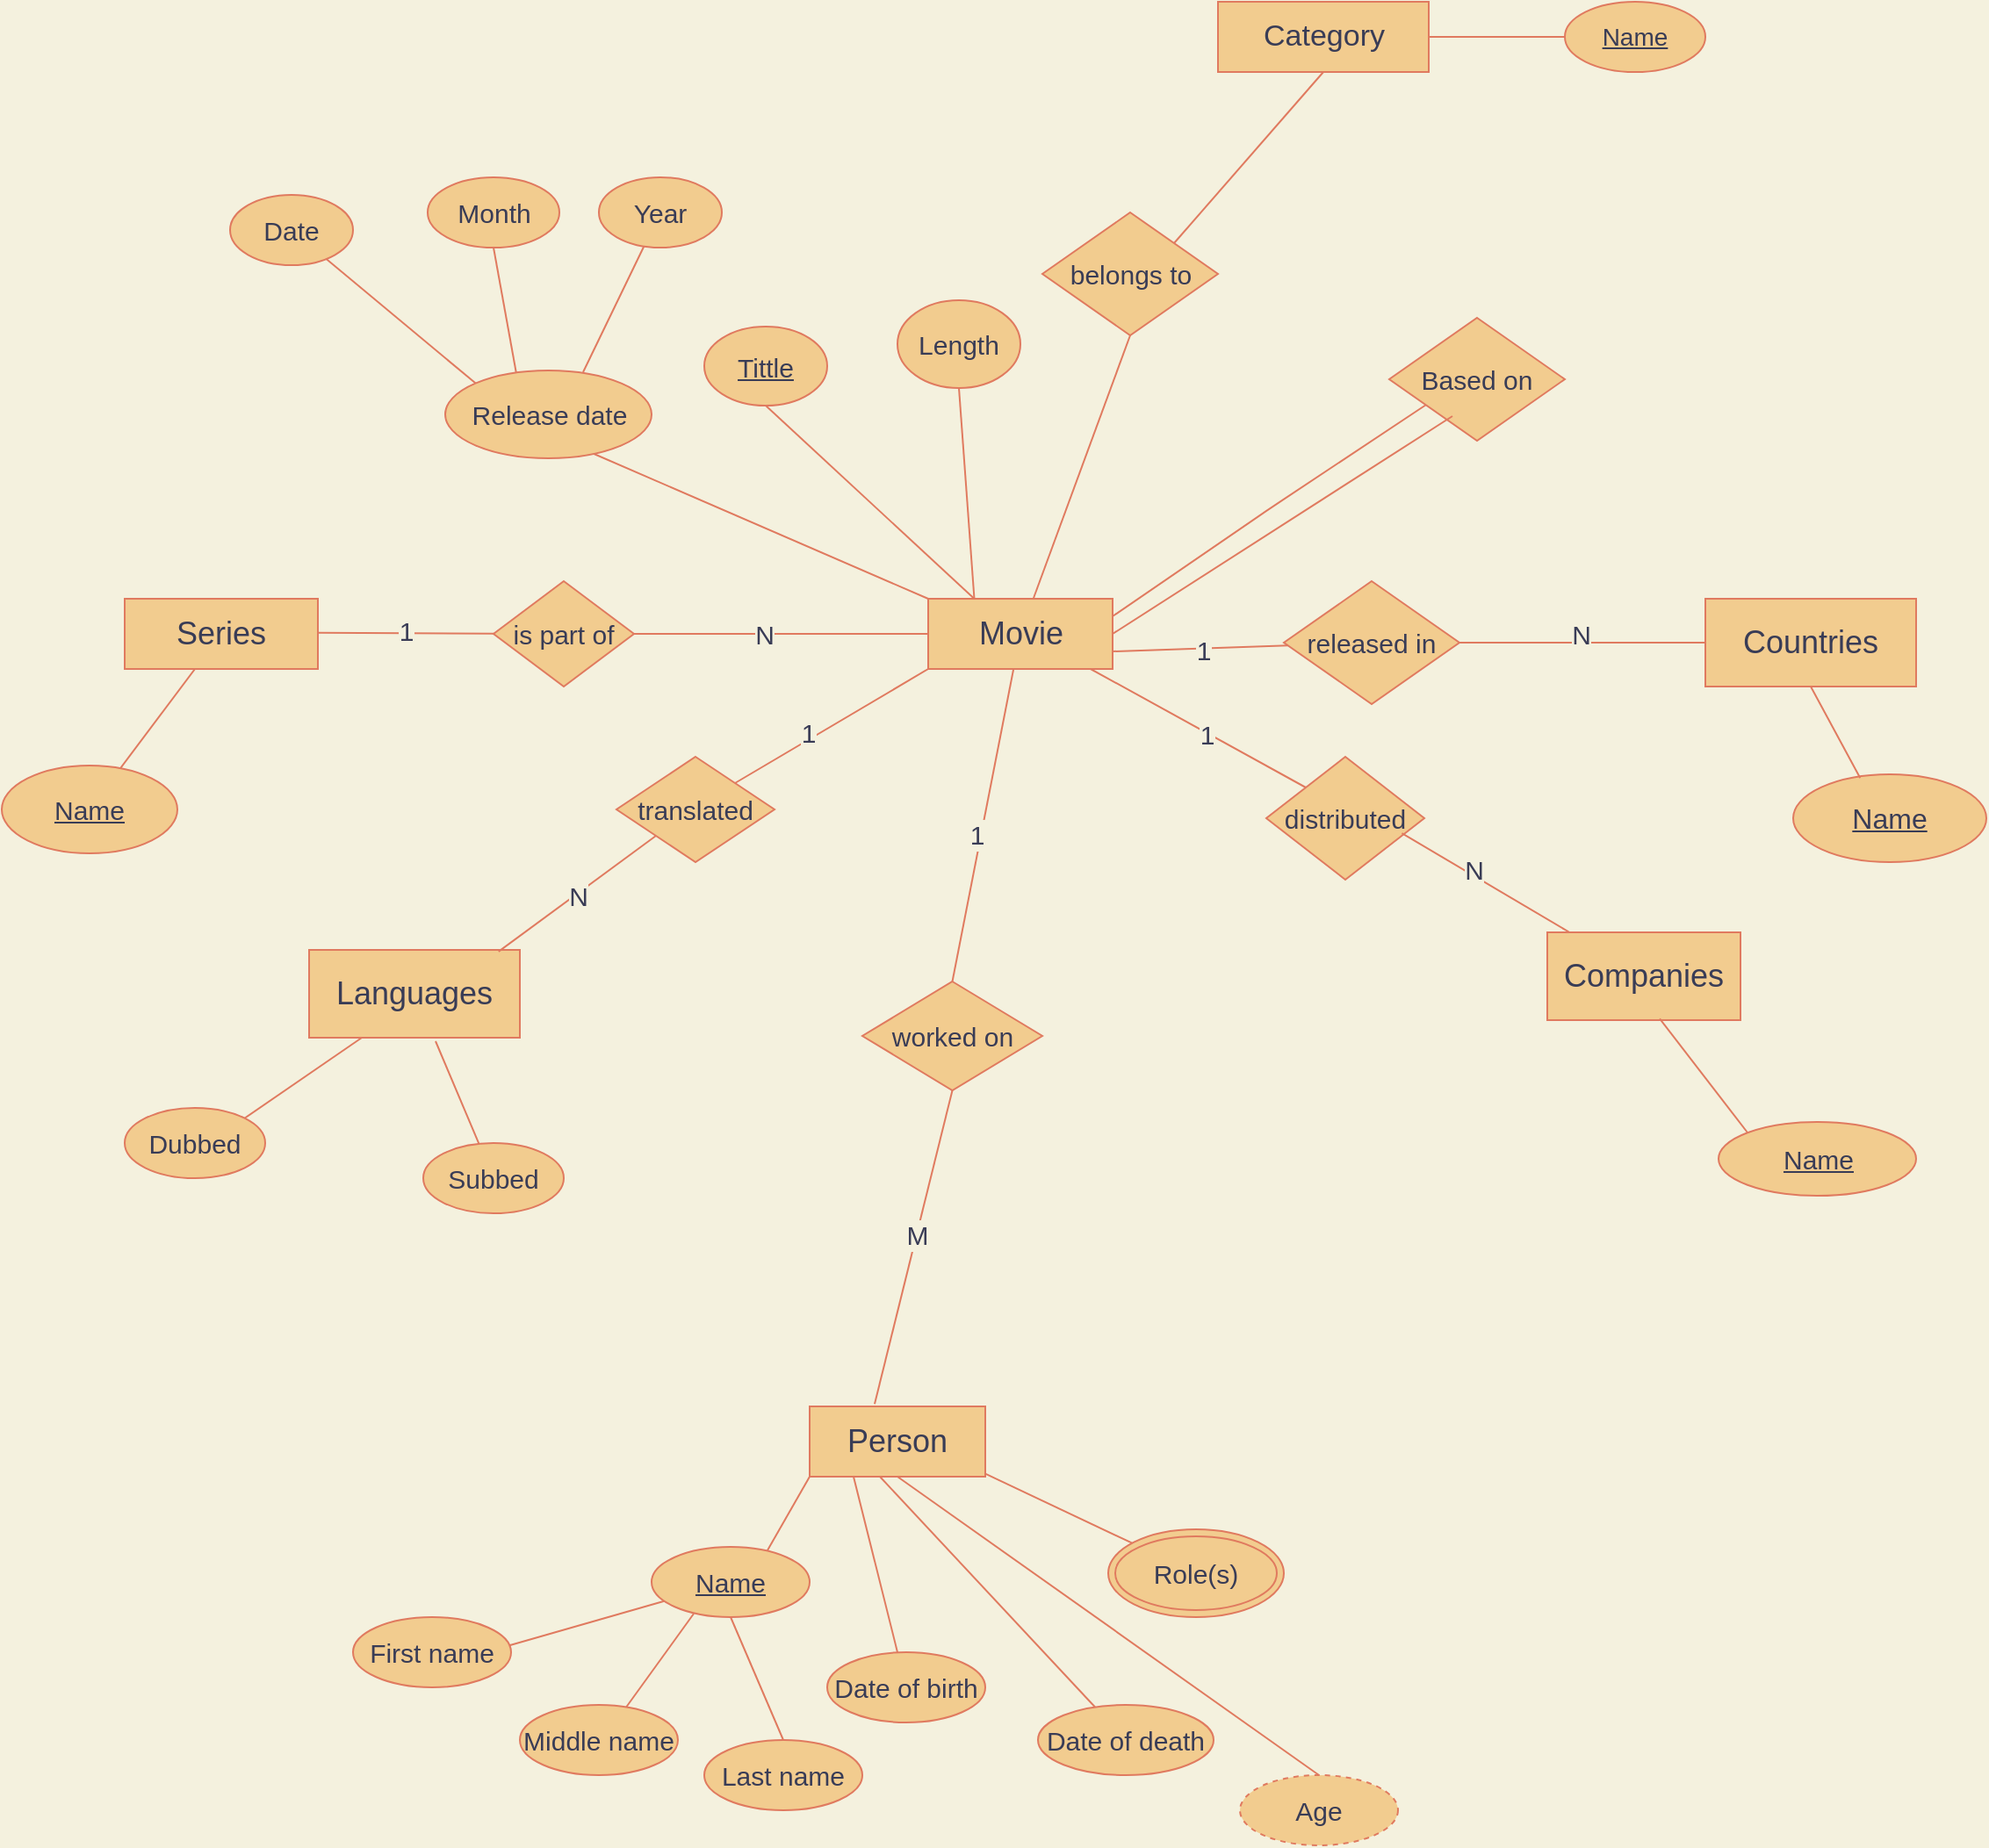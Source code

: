 <mxfile version="13.7.7" type="github">
  <diagram id="R2lEEEUBdFMjLlhIrx00" name="Page-1">
    <mxGraphModel dx="1776" dy="1616" grid="1" gridSize="10" guides="1" tooltips="1" connect="1" arrows="0" fold="1" page="1" pageScale="1" pageWidth="850" pageHeight="1100" background="#F4F1DE" math="0" shadow="0" extFonts="Permanent Marker^https://fonts.googleapis.com/css?family=Permanent+Marker">
      <root>
        <mxCell id="0" />
        <mxCell id="1" parent="0" />
        <mxCell id="QT8byqksIuODXXpdPn-B-1" value="&lt;font style=&quot;font-size: 18px&quot;&gt;Movie&lt;/font&gt;" style="rounded=0;whiteSpace=wrap;html=1;fillColor=#F2CC8F;strokeColor=#E07A5F;fontColor=#393C56;" parent="1" vertex="1">
          <mxGeometry x="407.5" y="210" width="105" height="40" as="geometry" />
        </mxCell>
        <mxCell id="sR3rpR7EwdKjjfOCHWL--3" value="" style="edgeStyle=none;orthogonalLoop=1;jettySize=auto;html=1;endArrow=none;fillColor=#F2CC8F;fontSize=15;fontColor=#393C56;strokeColor=#E07A5F;labelBackgroundColor=#F4F1DE;" parent="1" source="QT8byqksIuODXXpdPn-B-3" target="sR3rpR7EwdKjjfOCHWL--2" edge="1">
          <mxGeometry relative="1" as="geometry" />
        </mxCell>
        <mxCell id="QT8byqksIuODXXpdPn-B-3" value="&lt;font style=&quot;font-size: 18px&quot;&gt;Series&lt;/font&gt;" style="rounded=0;whiteSpace=wrap;html=1;fontSize=18;fillColor=#F2CC8F;strokeColor=#E07A5F;fontColor=#393C56;" parent="1" vertex="1">
          <mxGeometry x="-50" y="210" width="110" height="40" as="geometry" />
        </mxCell>
        <mxCell id="QT8byqksIuODXXpdPn-B-4" value="&lt;font style=&quot;font-size: 18px&quot;&gt;Languages&lt;/font&gt;" style="rounded=0;whiteSpace=wrap;html=1;fillColor=#F2CC8F;strokeColor=#E07A5F;fontColor=#393C56;" parent="1" vertex="1">
          <mxGeometry x="55" y="410" width="120" height="50" as="geometry" />
        </mxCell>
        <mxCell id="QT8byqksIuODXXpdPn-B-5" value="&lt;font style=&quot;font-size: 18px&quot;&gt;Companies&lt;/font&gt;" style="rounded=0;whiteSpace=wrap;html=1;sketch=0;strokeColor=#E07A5F;fillColor=#F2CC8F;fontColor=#393C56;" parent="1" vertex="1">
          <mxGeometry x="760" y="400" width="110" height="50" as="geometry" />
        </mxCell>
        <mxCell id="QT8byqksIuODXXpdPn-B-6" value="&lt;font style=&quot;font-size: 18px&quot;&gt;Countries&lt;/font&gt;" style="rounded=0;whiteSpace=wrap;html=1;sketch=0;strokeColor=#E07A5F;fillColor=#F2CC8F;fontColor=#393C56;" parent="1" vertex="1">
          <mxGeometry x="850" y="210" width="120" height="50" as="geometry" />
        </mxCell>
        <mxCell id="QT8byqksIuODXXpdPn-B-7" value="&lt;u&gt;&lt;font style=&quot;font-size: 16px&quot;&gt;Name&lt;/font&gt;&lt;/u&gt;" style="ellipse;whiteSpace=wrap;html=1;rounded=0;fontColor=#393C56;strokeColor=#E07A5F;fillColor=#F2CC8F;sketch=0;" parent="1" vertex="1">
          <mxGeometry x="900" y="310" width="110" height="50" as="geometry" />
        </mxCell>
        <mxCell id="QT8byqksIuODXXpdPn-B-9" value="&lt;font style=&quot;font-size: 15px&quot;&gt;&lt;u&gt;Name&lt;/u&gt;&lt;/font&gt;" style="ellipse;whiteSpace=wrap;html=1;rounded=0;fontColor=#393C56;strokeColor=#E07A5F;fillColor=#F2CC8F;sketch=0;" parent="1" vertex="1">
          <mxGeometry x="857.5" y="508" width="112.5" height="42" as="geometry" />
        </mxCell>
        <mxCell id="QT8byqksIuODXXpdPn-B-11" value="Dubbed" style="ellipse;whiteSpace=wrap;html=1;rounded=0;fontColor=#393C56;strokeColor=#E07A5F;fillColor=#F2CC8F;fontSize=15;" parent="1" vertex="1">
          <mxGeometry x="-50" y="500" width="80" height="40" as="geometry" />
        </mxCell>
        <mxCell id="sR3rpR7EwdKjjfOCHWL--2" value="&lt;font style=&quot;font-size: 15px&quot;&gt;&lt;u&gt;Name&lt;/u&gt;&lt;/font&gt;" style="ellipse;whiteSpace=wrap;html=1;rounded=0;fontSize=18;fontColor=#393C56;strokeColor=#E07A5F;fillColor=#F2CC8F;" parent="1" vertex="1">
          <mxGeometry x="-120" y="305" width="100" height="50" as="geometry" />
        </mxCell>
        <mxCell id="sR3rpR7EwdKjjfOCHWL--5" value="Date" style="ellipse;whiteSpace=wrap;html=1;rounded=0;sketch=0;strokeColor=#E07A5F;fillColor=#F2CC8F;fontSize=15;fontColor=#393C56;" parent="1" vertex="1">
          <mxGeometry x="10" y="-20" width="70" height="40" as="geometry" />
        </mxCell>
        <mxCell id="sR3rpR7EwdKjjfOCHWL--6" value="Month" style="ellipse;whiteSpace=wrap;html=1;rounded=0;sketch=0;strokeColor=#E07A5F;fillColor=#F2CC8F;fontSize=15;fontColor=#393C56;" parent="1" vertex="1">
          <mxGeometry x="122.5" y="-30" width="75" height="40" as="geometry" />
        </mxCell>
        <mxCell id="sR3rpR7EwdKjjfOCHWL--7" value="Year" style="ellipse;whiteSpace=wrap;html=1;rounded=0;sketch=0;strokeColor=#E07A5F;fillColor=#F2CC8F;fontSize=15;fontColor=#393C56;" parent="1" vertex="1">
          <mxGeometry x="220" y="-30" width="70" height="40" as="geometry" />
        </mxCell>
        <mxCell id="sR3rpR7EwdKjjfOCHWL--8" value="" style="endArrow=none;html=1;strokeColor=#E07A5F;fillColor=#F2CC8F;fontSize=15;fontColor=#393C56;exitX=0;exitY=0;exitDx=0;exitDy=0;labelBackgroundColor=#F4F1DE;" parent="1" source="wtTgHH45fZ3VZKDiv14y-7" target="sR3rpR7EwdKjjfOCHWL--5" edge="1">
          <mxGeometry width="50" height="50" relative="1" as="geometry">
            <mxPoint x="89.96" y="69" as="sourcePoint" />
            <mxPoint x="130" y="60" as="targetPoint" />
          </mxGeometry>
        </mxCell>
        <mxCell id="sR3rpR7EwdKjjfOCHWL--9" value="" style="endArrow=none;html=1;strokeColor=#E07A5F;fillColor=#F2CC8F;fontSize=15;fontColor=#393C56;exitX=0.345;exitY=0.04;exitDx=0;exitDy=0;entryX=0.5;entryY=1;entryDx=0;entryDy=0;labelBackgroundColor=#F4F1DE;exitPerimeter=0;" parent="1" source="wtTgHH45fZ3VZKDiv14y-7" target="sR3rpR7EwdKjjfOCHWL--6" edge="1">
          <mxGeometry width="50" height="50" relative="1" as="geometry">
            <mxPoint x="130" y="70" as="sourcePoint" />
            <mxPoint x="170" y="60" as="targetPoint" />
          </mxGeometry>
        </mxCell>
        <mxCell id="sR3rpR7EwdKjjfOCHWL--10" value="" style="endArrow=none;html=1;strokeColor=#E07A5F;fillColor=#F2CC8F;fontSize=15;fontColor=#393C56;exitX=0.668;exitY=0.02;exitDx=0;exitDy=0;exitPerimeter=0;labelBackgroundColor=#F4F1DE;" parent="1" target="sR3rpR7EwdKjjfOCHWL--7" edge="1" source="wtTgHH45fZ3VZKDiv14y-7">
          <mxGeometry width="50" height="50" relative="1" as="geometry">
            <mxPoint x="186.03" y="69" as="sourcePoint" />
            <mxPoint x="250" y="60" as="targetPoint" />
          </mxGeometry>
        </mxCell>
        <mxCell id="sR3rpR7EwdKjjfOCHWL--12" value="&lt;u&gt;Tittle&lt;/u&gt;" style="ellipse;whiteSpace=wrap;html=1;rounded=0;sketch=0;strokeColor=#E07A5F;fillColor=#F2CC8F;fontSize=15;fontColor=#393C56;" parent="1" vertex="1">
          <mxGeometry x="280" y="55" width="70" height="45" as="geometry" />
        </mxCell>
        <mxCell id="sR3rpR7EwdKjjfOCHWL--13" value="Length" style="ellipse;whiteSpace=wrap;html=1;rounded=0;sketch=0;strokeColor=#E07A5F;fillColor=#F2CC8F;fontSize=15;fontColor=#393C56;" parent="1" vertex="1">
          <mxGeometry x="390" y="40" width="70" height="50" as="geometry" />
        </mxCell>
        <mxCell id="sR3rpR7EwdKjjfOCHWL--14" value="" style="endArrow=none;html=1;strokeColor=#E07A5F;fillColor=#F2CC8F;fontSize=15;fontColor=#393C56;entryX=0.5;entryY=1;entryDx=0;entryDy=0;labelBackgroundColor=#F4F1DE;exitX=0.25;exitY=0;exitDx=0;exitDy=0;" parent="1" target="sR3rpR7EwdKjjfOCHWL--13" edge="1" source="QT8byqksIuODXXpdPn-B-1">
          <mxGeometry width="50" height="50" relative="1" as="geometry">
            <mxPoint x="480" y="210" as="sourcePoint" />
            <mxPoint x="500" y="190" as="targetPoint" />
          </mxGeometry>
        </mxCell>
        <mxCell id="sR3rpR7EwdKjjfOCHWL--15" value="" style="endArrow=none;html=1;strokeColor=#E07A5F;fillColor=#F2CC8F;fontSize=15;fontColor=#393C56;labelBackgroundColor=#F4F1DE;entryX=0.5;entryY=1;entryDx=0;entryDy=0;" parent="1" source="QT8byqksIuODXXpdPn-B-1" target="wtTgHH45fZ3VZKDiv14y-3" edge="1">
          <mxGeometry width="50" height="50" relative="1" as="geometry">
            <mxPoint x="400" y="220" as="sourcePoint" />
            <mxPoint x="468.31" y="68.732" as="targetPoint" />
            <Array as="points" />
          </mxGeometry>
        </mxCell>
        <mxCell id="sR3rpR7EwdKjjfOCHWL--16" value="" style="endArrow=none;html=1;strokeColor=#E07A5F;fillColor=#F2CC8F;fontSize=15;fontColor=#393C56;exitX=0.5;exitY=1;exitDx=0;exitDy=0;entryX=0.25;entryY=0;entryDx=0;entryDy=0;labelBackgroundColor=#F4F1DE;" parent="1" source="sR3rpR7EwdKjjfOCHWL--12" target="QT8byqksIuODXXpdPn-B-1" edge="1">
          <mxGeometry width="50" height="50" relative="1" as="geometry">
            <mxPoint x="370" y="170" as="sourcePoint" />
            <mxPoint x="400" y="210" as="targetPoint" />
          </mxGeometry>
        </mxCell>
        <mxCell id="sR3rpR7EwdKjjfOCHWL--18" value="" style="endArrow=none;html=1;strokeColor=#E07A5F;fillColor=#F2CC8F;fontSize=15;fontColor=#393C56;exitX=1;exitY=0;exitDx=0;exitDy=0;entryX=0.25;entryY=1;entryDx=0;entryDy=0;labelBackgroundColor=#F4F1DE;" parent="1" source="QT8byqksIuODXXpdPn-B-11" target="QT8byqksIuODXXpdPn-B-4" edge="1">
          <mxGeometry width="50" height="50" relative="1" as="geometry">
            <mxPoint x="70" y="490" as="sourcePoint" />
            <mxPoint x="120" y="440" as="targetPoint" />
          </mxGeometry>
        </mxCell>
        <mxCell id="sR3rpR7EwdKjjfOCHWL--19" value="" style="endArrow=none;html=1;strokeColor=#E07A5F;fillColor=#F2CC8F;fontSize=15;fontColor=#393C56;entryX=0;entryY=0;entryDx=0;entryDy=0;exitX=0.582;exitY=0.984;exitDx=0;exitDy=0;exitPerimeter=0;labelBackgroundColor=#F4F1DE;" parent="1" source="QT8byqksIuODXXpdPn-B-5" target="QT8byqksIuODXXpdPn-B-9" edge="1">
          <mxGeometry width="50" height="50" relative="1" as="geometry">
            <mxPoint x="626" y="460" as="sourcePoint" />
            <mxPoint x="635" y="510" as="targetPoint" />
          </mxGeometry>
        </mxCell>
        <mxCell id="sR3rpR7EwdKjjfOCHWL--20" value="" style="endArrow=none;html=1;strokeColor=#E07A5F;fillColor=#F2CC8F;fontSize=15;fontColor=#393C56;exitX=0.347;exitY=0.042;exitDx=0;exitDy=0;exitPerimeter=0;labelBackgroundColor=#F4F1DE;entryX=0.5;entryY=1;entryDx=0;entryDy=0;" parent="1" source="QT8byqksIuODXXpdPn-B-7" target="QT8byqksIuODXXpdPn-B-6" edge="1">
          <mxGeometry width="50" height="50" relative="1" as="geometry">
            <mxPoint x="890" y="310" as="sourcePoint" />
            <mxPoint x="890" y="250" as="targetPoint" />
          </mxGeometry>
        </mxCell>
        <mxCell id="sR3rpR7EwdKjjfOCHWL--21" value="&lt;font style=&quot;font-size: 18px&quot;&gt;Person&lt;/font&gt;" style="rounded=0;whiteSpace=wrap;html=1;sketch=0;strokeColor=#E07A5F;fillColor=#F2CC8F;fontSize=15;fontColor=#393C56;" parent="1" vertex="1">
          <mxGeometry x="340" y="670" width="100" height="40" as="geometry" />
        </mxCell>
        <mxCell id="sR3rpR7EwdKjjfOCHWL--22" value="" style="endArrow=none;html=1;strokeColor=#E07A5F;fillColor=#F2CC8F;fontSize=15;fontColor=#393C56;entryX=0;entryY=1;entryDx=0;entryDy=0;exitX=0.733;exitY=0.05;exitDx=0;exitDy=0;exitPerimeter=0;labelBackgroundColor=#F4F1DE;" parent="1" source="sR3rpR7EwdKjjfOCHWL--24" target="sR3rpR7EwdKjjfOCHWL--21" edge="1">
          <mxGeometry width="50" height="50" relative="1" as="geometry">
            <mxPoint x="304" y="499" as="sourcePoint" />
            <mxPoint x="346.718" y="493.282" as="targetPoint" />
          </mxGeometry>
        </mxCell>
        <mxCell id="sR3rpR7EwdKjjfOCHWL--24" value="&lt;u&gt;Name&lt;/u&gt;" style="ellipse;whiteSpace=wrap;html=1;rounded=0;sketch=0;strokeColor=#E07A5F;fillColor=#F2CC8F;fontSize=15;fontColor=#393C56;" parent="1" vertex="1">
          <mxGeometry x="250" y="750" width="90" height="40" as="geometry" />
        </mxCell>
        <mxCell id="sR3rpR7EwdKjjfOCHWL--25" value="" style="endArrow=none;html=1;strokeColor=#E07A5F;fillColor=#F2CC8F;fontSize=15;fontColor=#393C56;entryX=0.5;entryY=1;entryDx=0;entryDy=0;exitX=0.5;exitY=0;exitDx=0;exitDy=0;labelBackgroundColor=#F4F1DE;" parent="1" source="sR3rpR7EwdKjjfOCHWL--26" target="sR3rpR7EwdKjjfOCHWL--21" edge="1">
          <mxGeometry width="50" height="50" relative="1" as="geometry">
            <mxPoint x="390" y="510" as="sourcePoint" />
            <mxPoint x="385" y="470" as="targetPoint" />
          </mxGeometry>
        </mxCell>
        <mxCell id="sR3rpR7EwdKjjfOCHWL--26" value="Age" style="ellipse;whiteSpace=wrap;html=1;rounded=0;sketch=0;strokeColor=#E07A5F;fillColor=#F2CC8F;fontSize=15;fontColor=#393C56;dashed=1;" parent="1" vertex="1">
          <mxGeometry x="585" y="880" width="90" height="40" as="geometry" />
        </mxCell>
        <mxCell id="sR3rpR7EwdKjjfOCHWL--27" value="" style="endArrow=none;html=1;strokeColor=#E07A5F;fillColor=#F2CC8F;fontSize=15;fontColor=#393C56;entryX=0.25;entryY=1;entryDx=0;entryDy=0;labelBackgroundColor=#F4F1DE;" parent="1" source="sR3rpR7EwdKjjfOCHWL--39" edge="1">
          <mxGeometry width="50" height="50" relative="1" as="geometry">
            <mxPoint x="471.724" y="740.004" as="sourcePoint" />
            <mxPoint x="440" y="708.28" as="targetPoint" />
          </mxGeometry>
        </mxCell>
        <mxCell id="sR3rpR7EwdKjjfOCHWL--31" value="" style="edgeStyle=none;orthogonalLoop=1;jettySize=auto;html=1;endArrow=none;strokeColor=#E07A5F;fillColor=#F2CC8F;fontSize=15;fontColor=#393C56;labelBackgroundColor=#F4F1DE;entryX=0.25;entryY=1;entryDx=0;entryDy=0;" parent="1" source="sR3rpR7EwdKjjfOCHWL--30" target="sR3rpR7EwdKjjfOCHWL--21" edge="1">
          <mxGeometry relative="1" as="geometry">
            <mxPoint x="402" y="840" as="targetPoint" />
            <Array as="points" />
          </mxGeometry>
        </mxCell>
        <mxCell id="sR3rpR7EwdKjjfOCHWL--30" value="Date of birth" style="ellipse;whiteSpace=wrap;html=1;rounded=0;sketch=0;strokeColor=#E07A5F;fillColor=#F2CC8F;fontSize=15;fontColor=#393C56;" parent="1" vertex="1">
          <mxGeometry x="350" y="810" width="90" height="40" as="geometry" />
        </mxCell>
        <mxCell id="sR3rpR7EwdKjjfOCHWL--32" value="" style="endArrow=none;html=1;strokeColor=#E07A5F;fillColor=#F2CC8F;fontSize=15;fontColor=#393C56;labelBackgroundColor=#F4F1DE;" parent="1" source="sR3rpR7EwdKjjfOCHWL--33" edge="1">
          <mxGeometry width="50" height="50" relative="1" as="geometry">
            <mxPoint x="474" y="619" as="sourcePoint" />
            <mxPoint x="380" y="710" as="targetPoint" />
            <Array as="points" />
          </mxGeometry>
        </mxCell>
        <mxCell id="sR3rpR7EwdKjjfOCHWL--33" value="Date of death" style="ellipse;whiteSpace=wrap;html=1;rounded=0;sketch=0;strokeColor=#E07A5F;fillColor=#F2CC8F;fontSize=15;fontColor=#393C56;" parent="1" vertex="1">
          <mxGeometry x="470" y="840" width="100" height="40" as="geometry" />
        </mxCell>
        <mxCell id="sR3rpR7EwdKjjfOCHWL--37" value="" style="endArrow=none;html=1;strokeColor=#E07A5F;fillColor=#F2CC8F;fontSize=15;fontColor=#393C56;labelBackgroundColor=#F4F1DE;" parent="1" target="sR3rpR7EwdKjjfOCHWL--24" edge="1">
          <mxGeometry width="50" height="50" relative="1" as="geometry">
            <mxPoint x="159" y="809" as="sourcePoint" />
            <mxPoint x="230" y="770" as="targetPoint" />
          </mxGeometry>
        </mxCell>
        <mxCell id="sR3rpR7EwdKjjfOCHWL--38" value="First name" style="ellipse;whiteSpace=wrap;html=1;rounded=0;sketch=0;strokeColor=#E07A5F;fillColor=#F2CC8F;fontSize=15;fontColor=#393C56;" parent="1" vertex="1">
          <mxGeometry x="80" y="790" width="90" height="40" as="geometry" />
        </mxCell>
        <mxCell id="sR3rpR7EwdKjjfOCHWL--39" value="Role(s)" style="ellipse;shape=doubleEllipse;whiteSpace=wrap;html=1;rounded=0;sketch=0;strokeColor=#E07A5F;fillColor=#F2CC8F;fontSize=15;fontColor=#393C56;" parent="1" vertex="1">
          <mxGeometry x="510" y="740" width="100" height="50" as="geometry" />
        </mxCell>
        <mxCell id="sR3rpR7EwdKjjfOCHWL--40" value="" style="endArrow=none;html=1;strokeColor=#E07A5F;fillColor=#F2CC8F;fontSize=15;fontColor=#393C56;exitX=0.667;exitY=0.05;exitDx=0;exitDy=0;exitPerimeter=0;entryX=0.267;entryY=0.95;entryDx=0;entryDy=0;entryPerimeter=0;labelBackgroundColor=#F4F1DE;" parent="1" source="sR3rpR7EwdKjjfOCHWL--41" target="sR3rpR7EwdKjjfOCHWL--24" edge="1">
          <mxGeometry width="50" height="50" relative="1" as="geometry">
            <mxPoint x="214" y="610" as="sourcePoint" />
            <mxPoint x="280" y="800" as="targetPoint" />
          </mxGeometry>
        </mxCell>
        <mxCell id="sR3rpR7EwdKjjfOCHWL--41" value="Middle name" style="ellipse;whiteSpace=wrap;html=1;rounded=0;sketch=0;strokeColor=#E07A5F;fillColor=#F2CC8F;fontSize=15;fontColor=#393C56;" parent="1" vertex="1">
          <mxGeometry x="175" y="840" width="90" height="40" as="geometry" />
        </mxCell>
        <mxCell id="sR3rpR7EwdKjjfOCHWL--42" value="" style="endArrow=none;html=1;strokeColor=#E07A5F;fillColor=#F2CC8F;fontSize=15;fontColor=#393C56;entryX=0.5;entryY=1;entryDx=0;entryDy=0;exitX=0.5;exitY=0;exitDx=0;exitDy=0;labelBackgroundColor=#F4F1DE;" parent="1" source="sR3rpR7EwdKjjfOCHWL--43" target="sR3rpR7EwdKjjfOCHWL--24" edge="1">
          <mxGeometry width="50" height="50" relative="1" as="geometry">
            <mxPoint x="294" y="669" as="sourcePoint" />
            <mxPoint x="365" y="630" as="targetPoint" />
          </mxGeometry>
        </mxCell>
        <mxCell id="sR3rpR7EwdKjjfOCHWL--43" value="Last name" style="ellipse;whiteSpace=wrap;html=1;rounded=0;sketch=0;strokeColor=#E07A5F;fillColor=#F2CC8F;fontSize=15;fontColor=#393C56;" parent="1" vertex="1">
          <mxGeometry x="280" y="860" width="90" height="40" as="geometry" />
        </mxCell>
        <mxCell id="sR3rpR7EwdKjjfOCHWL--46" value="Subbed" style="ellipse;whiteSpace=wrap;html=1;rounded=0;fontColor=#393C56;strokeColor=#E07A5F;fillColor=#F2CC8F;fontSize=15;" parent="1" vertex="1">
          <mxGeometry x="120" y="520" width="80" height="40" as="geometry" />
        </mxCell>
        <mxCell id="sR3rpR7EwdKjjfOCHWL--47" value="" style="endArrow=none;html=1;strokeColor=#E07A5F;fillColor=#F2CC8F;fontSize=15;fontColor=#393C56;entryX=0.6;entryY=1.04;entryDx=0;entryDy=0;entryPerimeter=0;labelBackgroundColor=#F4F1DE;" parent="1" source="sR3rpR7EwdKjjfOCHWL--46" target="QT8byqksIuODXXpdPn-B-4" edge="1">
          <mxGeometry width="50" height="50" relative="1" as="geometry">
            <mxPoint x="155" y="490" as="sourcePoint" />
            <mxPoint x="205" y="440" as="targetPoint" />
          </mxGeometry>
        </mxCell>
        <mxCell id="sR3rpR7EwdKjjfOCHWL--48" value="released in" style="rhombus;whiteSpace=wrap;html=1;rounded=0;sketch=0;strokeColor=#E07A5F;fillColor=#F2CC8F;fontSize=15;fontColor=#393C56;" parent="1" vertex="1">
          <mxGeometry x="610" y="200" width="100" height="70" as="geometry" />
        </mxCell>
        <mxCell id="sR3rpR7EwdKjjfOCHWL--49" value="" style="endArrow=none;html=1;strokeColor=#E07A5F;fillColor=#F2CC8F;fontSize=15;fontColor=#393C56;exitX=1;exitY=0.75;exitDx=0;exitDy=0;labelBackgroundColor=#F4F1DE;" parent="1" source="QT8byqksIuODXXpdPn-B-1" target="sR3rpR7EwdKjjfOCHWL--48" edge="1">
          <mxGeometry width="50" height="50" relative="1" as="geometry">
            <mxPoint x="570" y="400" as="sourcePoint" />
            <mxPoint x="620" y="350" as="targetPoint" />
          </mxGeometry>
        </mxCell>
        <mxCell id="sR3rpR7EwdKjjfOCHWL--52" value="1" style="edgeLabel;html=1;align=center;verticalAlign=middle;resizable=0;points=[];fontSize=15;fontColor=#393C56;labelBackgroundColor=#F4F1DE;" parent="sR3rpR7EwdKjjfOCHWL--49" vertex="1" connectable="0">
          <mxGeometry x="0.017" relative="1" as="geometry">
            <mxPoint as="offset" />
          </mxGeometry>
        </mxCell>
        <mxCell id="sR3rpR7EwdKjjfOCHWL--51" value="" style="endArrow=none;html=1;strokeColor=#E07A5F;fillColor=#F2CC8F;fontSize=15;fontColor=#393C56;exitX=1;exitY=0.5;exitDx=0;exitDy=0;labelBackgroundColor=#F4F1DE;" parent="1" source="sR3rpR7EwdKjjfOCHWL--48" target="QT8byqksIuODXXpdPn-B-6" edge="1">
          <mxGeometry width="50" height="50" relative="1" as="geometry">
            <mxPoint x="710" y="241" as="sourcePoint" />
            <mxPoint x="740" y="310" as="targetPoint" />
          </mxGeometry>
        </mxCell>
        <mxCell id="sR3rpR7EwdKjjfOCHWL--53" value="N" style="edgeLabel;html=1;align=center;verticalAlign=middle;resizable=0;points=[];fontSize=15;fontColor=#393C56;labelBackgroundColor=#F4F1DE;" parent="sR3rpR7EwdKjjfOCHWL--51" vertex="1" connectable="0">
          <mxGeometry x="-0.021" y="5" relative="1" as="geometry">
            <mxPoint as="offset" />
          </mxGeometry>
        </mxCell>
        <mxCell id="sR3rpR7EwdKjjfOCHWL--54" value="translated" style="rhombus;whiteSpace=wrap;html=1;rounded=0;sketch=0;strokeColor=#E07A5F;fillColor=#F2CC8F;fontSize=15;fontColor=#393C56;" parent="1" vertex="1">
          <mxGeometry x="230" y="300" width="90" height="60" as="geometry" />
        </mxCell>
        <mxCell id="sR3rpR7EwdKjjfOCHWL--55" value="" style="endArrow=none;html=1;strokeColor=#E07A5F;fillColor=#F2CC8F;fontSize=15;fontColor=#393C56;entryX=0;entryY=1;entryDx=0;entryDy=0;exitX=0.899;exitY=0.019;exitDx=0;exitDy=0;exitPerimeter=0;labelBackgroundColor=#F4F1DE;" parent="1" source="QT8byqksIuODXXpdPn-B-4" target="sR3rpR7EwdKjjfOCHWL--54" edge="1">
          <mxGeometry width="50" height="50" relative="1" as="geometry">
            <mxPoint x="210" y="390" as="sourcePoint" />
            <mxPoint x="260" y="340" as="targetPoint" />
          </mxGeometry>
        </mxCell>
        <mxCell id="sR3rpR7EwdKjjfOCHWL--58" value="N" style="edgeLabel;html=1;align=center;verticalAlign=middle;resizable=0;points=[];fontSize=15;fontColor=#393C56;labelBackgroundColor=#F4F1DE;" parent="sR3rpR7EwdKjjfOCHWL--55" vertex="1" connectable="0">
          <mxGeometry x="-0.013" y="-1" relative="1" as="geometry">
            <mxPoint as="offset" />
          </mxGeometry>
        </mxCell>
        <mxCell id="sR3rpR7EwdKjjfOCHWL--56" value="" style="endArrow=none;html=1;strokeColor=#E07A5F;fillColor=#F2CC8F;fontSize=15;fontColor=#393C56;exitX=1;exitY=0;exitDx=0;exitDy=0;entryX=0;entryY=1;entryDx=0;entryDy=0;labelBackgroundColor=#F4F1DE;" parent="1" source="sR3rpR7EwdKjjfOCHWL--54" target="QT8byqksIuODXXpdPn-B-1" edge="1">
          <mxGeometry width="50" height="50" relative="1" as="geometry">
            <mxPoint x="320" y="310" as="sourcePoint" />
            <mxPoint x="400" y="250" as="targetPoint" />
          </mxGeometry>
        </mxCell>
        <mxCell id="sR3rpR7EwdKjjfOCHWL--57" value="1" style="edgeLabel;html=1;align=center;verticalAlign=middle;resizable=0;points=[];fontSize=15;fontColor=#393C56;labelBackgroundColor=#F4F1DE;" parent="sR3rpR7EwdKjjfOCHWL--56" vertex="1" connectable="0">
          <mxGeometry x="-0.221" y="4" relative="1" as="geometry">
            <mxPoint as="offset" />
          </mxGeometry>
        </mxCell>
        <mxCell id="sR3rpR7EwdKjjfOCHWL--59" value="is part of" style="rhombus;whiteSpace=wrap;html=1;rounded=0;sketch=0;strokeColor=#E07A5F;fillColor=#F2CC8F;fontSize=15;fontColor=#393C56;" parent="1" vertex="1">
          <mxGeometry x="160" y="200" width="80" height="60" as="geometry" />
        </mxCell>
        <mxCell id="sR3rpR7EwdKjjfOCHWL--60" value="" style="endArrow=none;html=1;strokeColor=#E07A5F;fillColor=#F2CC8F;fontSize=15;fontColor=#393C56;labelBackgroundColor=#F4F1DE;" parent="1" target="sR3rpR7EwdKjjfOCHWL--59" edge="1">
          <mxGeometry width="50" height="50" relative="1" as="geometry">
            <mxPoint x="60" y="229.41" as="sourcePoint" />
            <mxPoint x="130" y="229.41" as="targetPoint" />
          </mxGeometry>
        </mxCell>
        <mxCell id="sR3rpR7EwdKjjfOCHWL--62" value="1" style="edgeLabel;html=1;align=center;verticalAlign=middle;resizable=0;points=[];fontSize=15;fontColor=#393C56;labelBackgroundColor=#F4F1DE;" parent="sR3rpR7EwdKjjfOCHWL--60" vertex="1" connectable="0">
          <mxGeometry x="-0.026" y="2" relative="1" as="geometry">
            <mxPoint x="1" as="offset" />
          </mxGeometry>
        </mxCell>
        <mxCell id="sR3rpR7EwdKjjfOCHWL--61" value="" style="endArrow=none;html=1;strokeColor=#E07A5F;fillColor=#F2CC8F;fontSize=15;fontColor=#393C56;entryX=0;entryY=0.5;entryDx=0;entryDy=0;exitX=1;exitY=0.5;exitDx=0;exitDy=0;labelBackgroundColor=#F4F1DE;" parent="1" source="sR3rpR7EwdKjjfOCHWL--59" target="QT8byqksIuODXXpdPn-B-1" edge="1">
          <mxGeometry width="50" height="50" relative="1" as="geometry">
            <mxPoint x="250" y="260" as="sourcePoint" />
            <mxPoint x="300" y="210" as="targetPoint" />
          </mxGeometry>
        </mxCell>
        <mxCell id="sR3rpR7EwdKjjfOCHWL--63" value="N" style="edgeLabel;html=1;align=center;verticalAlign=middle;resizable=0;points=[];fontSize=15;fontColor=#393C56;labelBackgroundColor=#F4F1DE;" parent="sR3rpR7EwdKjjfOCHWL--61" vertex="1" connectable="0">
          <mxGeometry x="-0.135" relative="1" as="geometry">
            <mxPoint x="1" as="offset" />
          </mxGeometry>
        </mxCell>
        <mxCell id="sR3rpR7EwdKjjfOCHWL--66" value="" style="endArrow=none;html=1;strokeColor=#E07A5F;fillColor=#F2CC8F;fontSize=15;fontColor=#393C56;labelBackgroundColor=#F4F1DE;entryX=0.711;entryY=0.94;entryDx=0;entryDy=0;exitX=0;exitY=0;exitDx=0;exitDy=0;entryPerimeter=0;" parent="1" source="QT8byqksIuODXXpdPn-B-1" edge="1" target="wtTgHH45fZ3VZKDiv14y-7">
          <mxGeometry width="50" height="50" relative="1" as="geometry">
            <mxPoint x="257.959" y="141.531" as="sourcePoint" />
            <mxPoint x="135" y="105" as="targetPoint" />
          </mxGeometry>
        </mxCell>
        <mxCell id="sR3rpR7EwdKjjfOCHWL--69" value="distributed" style="rhombus;whiteSpace=wrap;html=1;rounded=0;sketch=0;strokeColor=#E07A5F;fillColor=#F2CC8F;fontSize=15;fontColor=#393C56;" parent="1" vertex="1">
          <mxGeometry x="600" y="300" width="90" height="70" as="geometry" />
        </mxCell>
        <mxCell id="sR3rpR7EwdKjjfOCHWL--70" value="" style="endArrow=none;html=1;strokeColor=#E07A5F;fillColor=#F2CC8F;fontSize=15;fontColor=#393C56;exitX=0;exitY=0;exitDx=0;exitDy=0;labelBackgroundColor=#F4F1DE;" parent="1" source="sR3rpR7EwdKjjfOCHWL--69" edge="1">
          <mxGeometry width="50" height="50" relative="1" as="geometry">
            <mxPoint x="440" y="290" as="sourcePoint" />
            <mxPoint x="500" y="250" as="targetPoint" />
          </mxGeometry>
        </mxCell>
        <mxCell id="sR3rpR7EwdKjjfOCHWL--72" value="1" style="edgeLabel;html=1;align=center;verticalAlign=middle;resizable=0;points=[];fontSize=15;fontColor=#393C56;labelBackgroundColor=#F4F1DE;" parent="sR3rpR7EwdKjjfOCHWL--70" vertex="1" connectable="0">
          <mxGeometry x="-0.075" y="1" relative="1" as="geometry">
            <mxPoint as="offset" />
          </mxGeometry>
        </mxCell>
        <mxCell id="sR3rpR7EwdKjjfOCHWL--71" value="" style="endArrow=none;html=1;strokeColor=#E07A5F;fillColor=#F2CC8F;fontSize=15;fontColor=#393C56;labelBackgroundColor=#F4F1DE;exitX=0.858;exitY=0.623;exitDx=0;exitDy=0;exitPerimeter=0;" parent="1" source="sR3rpR7EwdKjjfOCHWL--69" target="QT8byqksIuODXXpdPn-B-5" edge="1">
          <mxGeometry width="50" height="50" relative="1" as="geometry">
            <mxPoint x="670" y="340" as="sourcePoint" />
            <mxPoint x="660" y="320" as="targetPoint" />
          </mxGeometry>
        </mxCell>
        <mxCell id="sR3rpR7EwdKjjfOCHWL--73" value="N" style="edgeLabel;html=1;align=center;verticalAlign=middle;resizable=0;points=[];fontSize=15;fontColor=#393C56;labelBackgroundColor=#F4F1DE;" parent="sR3rpR7EwdKjjfOCHWL--71" vertex="1" connectable="0">
          <mxGeometry x="-0.184" y="3" relative="1" as="geometry">
            <mxPoint as="offset" />
          </mxGeometry>
        </mxCell>
        <mxCell id="sR3rpR7EwdKjjfOCHWL--75" value="worked on" style="rhombus;whiteSpace=wrap;html=1;rounded=0;sketch=0;strokeColor=#E07A5F;fillColor=#F2CC8F;fontSize=15;fontColor=#393C56;" parent="1" vertex="1">
          <mxGeometry x="370" y="428" width="102.5" height="62" as="geometry" />
        </mxCell>
        <mxCell id="sR3rpR7EwdKjjfOCHWL--76" value="" style="endArrow=none;html=1;strokeColor=#E07A5F;fillColor=#F2CC8F;fontSize=15;fontColor=#393C56;exitX=0.37;exitY=-0.035;exitDx=0;exitDy=0;exitPerimeter=0;labelBackgroundColor=#F4F1DE;entryX=0.5;entryY=1;entryDx=0;entryDy=0;" parent="1" source="sR3rpR7EwdKjjfOCHWL--21" target="sR3rpR7EwdKjjfOCHWL--75" edge="1">
          <mxGeometry width="50" height="50" relative="1" as="geometry">
            <mxPoint x="550" y="570" as="sourcePoint" />
            <mxPoint x="410" y="480" as="targetPoint" />
          </mxGeometry>
        </mxCell>
        <mxCell id="sR3rpR7EwdKjjfOCHWL--78" value="M" style="edgeLabel;html=1;align=center;verticalAlign=middle;resizable=0;points=[];fontSize=15;fontColor=#393C56;labelBackgroundColor=#F4F1DE;" parent="sR3rpR7EwdKjjfOCHWL--76" vertex="1" connectable="0">
          <mxGeometry x="0.085" relative="1" as="geometry">
            <mxPoint as="offset" />
          </mxGeometry>
        </mxCell>
        <mxCell id="sR3rpR7EwdKjjfOCHWL--77" value="" style="endArrow=none;html=1;strokeColor=#E07A5F;fillColor=#F2CC8F;fontSize=15;fontColor=#393C56;exitX=0.5;exitY=0;exitDx=0;exitDy=0;labelBackgroundColor=#F4F1DE;" parent="1" source="sR3rpR7EwdKjjfOCHWL--75" target="QT8byqksIuODXXpdPn-B-1" edge="1">
          <mxGeometry width="50" height="50" relative="1" as="geometry">
            <mxPoint x="550" y="570" as="sourcePoint" />
            <mxPoint x="600" y="520" as="targetPoint" />
          </mxGeometry>
        </mxCell>
        <mxCell id="sR3rpR7EwdKjjfOCHWL--79" value="1" style="edgeLabel;html=1;align=center;verticalAlign=middle;resizable=0;points=[];fontSize=15;fontColor=#393C56;labelBackgroundColor=#F4F1DE;" parent="sR3rpR7EwdKjjfOCHWL--77" vertex="1" connectable="0">
          <mxGeometry x="-0.061" y="3" relative="1" as="geometry">
            <mxPoint as="offset" />
          </mxGeometry>
        </mxCell>
        <mxCell id="bbRT-uuU0czDHTBwKCRB-2" value="" style="endArrow=none;html=1;strokeColor=#E07A5F;fillColor=#F2CC8F;fontSize=15;fontColor=#393C56;exitX=1;exitY=0.25;exitDx=0;exitDy=0;labelBackgroundColor=#F4F1DE;" parent="1" source="QT8byqksIuODXXpdPn-B-1" edge="1">
          <mxGeometry width="50" height="50" relative="1" as="geometry">
            <mxPoint x="490" y="220" as="sourcePoint" />
            <mxPoint x="696.115" y="96.115" as="targetPoint" />
            <Array as="points">
              <mxPoint x="600" y="160" />
            </Array>
          </mxGeometry>
        </mxCell>
        <mxCell id="bbRT-uuU0czDHTBwKCRB-4" value="Based on" style="rhombus;whiteSpace=wrap;html=1;rounded=0;sketch=0;strokeColor=#E07A5F;fillColor=#F2CC8F;fontSize=15;fontColor=#393C56;" parent="1" vertex="1">
          <mxGeometry x="670" y="50" width="100" height="70" as="geometry" />
        </mxCell>
        <mxCell id="bbRT-uuU0czDHTBwKCRB-5" value="" style="endArrow=none;html=1;strokeColor=#E07A5F;fillColor=#F2CC8F;fontSize=15;fontColor=#393C56;exitX=1;exitY=0.5;exitDx=0;exitDy=0;labelBackgroundColor=#F4F1DE;" parent="1" source="QT8byqksIuODXXpdPn-B-1" edge="1">
          <mxGeometry width="50" height="50" relative="1" as="geometry">
            <mxPoint x="522.5" y="230" as="sourcePoint" />
            <mxPoint x="706" y="106" as="targetPoint" />
          </mxGeometry>
        </mxCell>
        <mxCell id="9Uxb_Q5K6_LEml7VpZ7V-1" value="Category" style="rounded=0;whiteSpace=wrap;html=1;fillColor=#F2CC8F;strokeColor=#E07A5F;fontColor=#393C56;fontSize=17;" parent="1" vertex="1">
          <mxGeometry x="572.5" y="-130" width="120" height="40" as="geometry" />
        </mxCell>
        <mxCell id="9Uxb_Q5K6_LEml7VpZ7V-2" value="" style="endArrow=none;html=1;strokeColor=#E07A5F;fillColor=#F2CC8F;fontSize=17;fontColor=#393C56;entryX=0;entryY=0.5;entryDx=0;entryDy=0;exitX=1;exitY=0.5;exitDx=0;exitDy=0;" parent="1" source="9Uxb_Q5K6_LEml7VpZ7V-1" target="9Uxb_Q5K6_LEml7VpZ7V-6" edge="1">
          <mxGeometry width="50" height="50" relative="1" as="geometry">
            <mxPoint x="560" as="sourcePoint" />
            <mxPoint x="590" y="-60" as="targetPoint" />
          </mxGeometry>
        </mxCell>
        <mxCell id="9Uxb_Q5K6_LEml7VpZ7V-6" value="Name" style="ellipse;whiteSpace=wrap;html=1;rounded=0;sketch=0;strokeColor=#E07A5F;fillColor=#F2CC8F;fontSize=14;fontColor=#393C56;fontStyle=4" parent="1" vertex="1">
          <mxGeometry x="770" y="-130" width="80" height="40" as="geometry" />
        </mxCell>
        <mxCell id="wtTgHH45fZ3VZKDiv14y-3" value="belongs to" style="rhombus;whiteSpace=wrap;html=1;rounded=0;sketch=0;strokeColor=#E07A5F;fillColor=#F2CC8F;fontSize=15;fontColor=#393C56;" parent="1" vertex="1">
          <mxGeometry x="472.5" y="-10" width="100" height="70" as="geometry" />
        </mxCell>
        <mxCell id="wtTgHH45fZ3VZKDiv14y-6" value="" style="endArrow=none;html=1;strokeColor=#E07A5F;fillColor=#F2CC8F;fontSize=15;fontColor=#393C56;entryX=0.5;entryY=1;entryDx=0;entryDy=0;labelBackgroundColor=#F4F1DE;exitX=1;exitY=0;exitDx=0;exitDy=0;" parent="1" source="wtTgHH45fZ3VZKDiv14y-3" target="9Uxb_Q5K6_LEml7VpZ7V-1" edge="1">
          <mxGeometry width="50" height="50" relative="1" as="geometry">
            <mxPoint x="490" y="220" as="sourcePoint" />
            <mxPoint x="551.02" y="105" as="targetPoint" />
          </mxGeometry>
        </mxCell>
        <mxCell id="wtTgHH45fZ3VZKDiv14y-7" value="&lt;font style=&quot;font-size: 15px&quot;&gt;&lt;span&gt;Release date&lt;/span&gt;&lt;/font&gt;" style="ellipse;whiteSpace=wrap;html=1;rounded=0;fontSize=18;fontColor=#393C56;strokeColor=#E07A5F;fillColor=#F2CC8F;fontStyle=0" parent="1" vertex="1">
          <mxGeometry x="132.5" y="80" width="117.5" height="50" as="geometry" />
        </mxCell>
      </root>
    </mxGraphModel>
  </diagram>
</mxfile>
